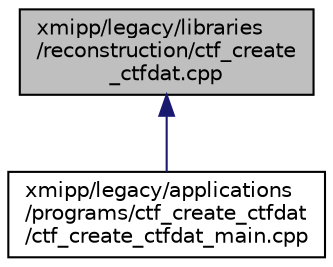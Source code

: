 digraph "xmipp/legacy/libraries/reconstruction/ctf_create_ctfdat.cpp"
{
  edge [fontname="Helvetica",fontsize="10",labelfontname="Helvetica",labelfontsize="10"];
  node [fontname="Helvetica",fontsize="10",shape=record];
  Node63 [label="xmipp/legacy/libraries\l/reconstruction/ctf_create\l_ctfdat.cpp",height=0.2,width=0.4,color="black", fillcolor="grey75", style="filled", fontcolor="black"];
  Node63 -> Node64 [dir="back",color="midnightblue",fontsize="10",style="solid",fontname="Helvetica"];
  Node64 [label="xmipp/legacy/applications\l/programs/ctf_create_ctfdat\l/ctf_create_ctfdat_main.cpp",height=0.2,width=0.4,color="black", fillcolor="white", style="filled",URL="$ctf__create__ctfdat__main_8cpp.html"];
}
